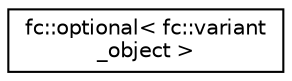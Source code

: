digraph "Graphical Class Hierarchy"
{
  edge [fontname="Helvetica",fontsize="10",labelfontname="Helvetica",labelfontsize="10"];
  node [fontname="Helvetica",fontsize="10",shape=record];
  rankdir="LR";
  Node0 [label="fc::optional\< fc::variant\l_object \>",height=0.2,width=0.4,color="black", fillcolor="white", style="filled",URL="$classfc_1_1optional.html"];
}
